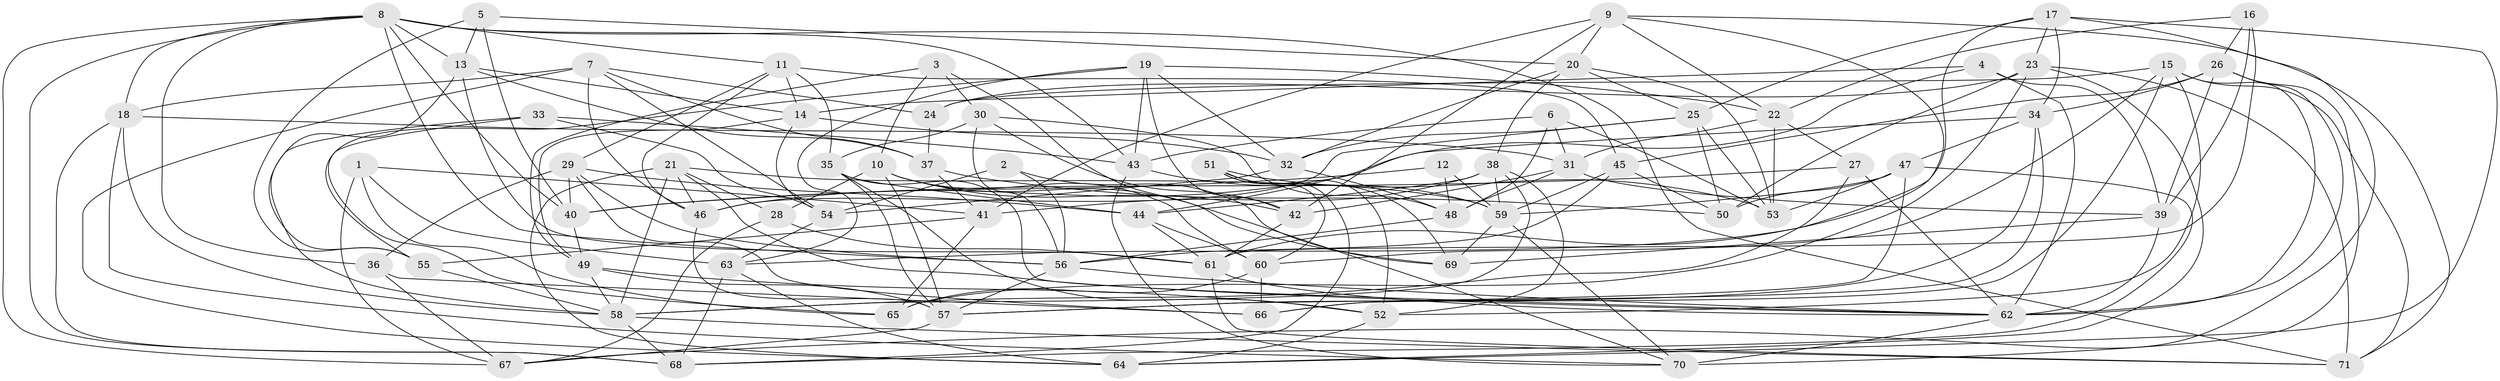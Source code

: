 // original degree distribution, {4: 1.0}
// Generated by graph-tools (version 1.1) at 2025/26/03/09/25 03:26:53]
// undirected, 71 vertices, 204 edges
graph export_dot {
graph [start="1"]
  node [color=gray90,style=filled];
  1;
  2;
  3;
  4;
  5;
  6;
  7;
  8;
  9;
  10;
  11;
  12;
  13;
  14;
  15;
  16;
  17;
  18;
  19;
  20;
  21;
  22;
  23;
  24;
  25;
  26;
  27;
  28;
  29;
  30;
  31;
  32;
  33;
  34;
  35;
  36;
  37;
  38;
  39;
  40;
  41;
  42;
  43;
  44;
  45;
  46;
  47;
  48;
  49;
  50;
  51;
  52;
  53;
  54;
  55;
  56;
  57;
  58;
  59;
  60;
  61;
  62;
  63;
  64;
  65;
  66;
  67;
  68;
  69;
  70;
  71;
  1 -- 41 [weight=1.0];
  1 -- 63 [weight=1.0];
  1 -- 65 [weight=1.0];
  1 -- 67 [weight=1.0];
  2 -- 54 [weight=1.0];
  2 -- 56 [weight=2.0];
  2 -- 69 [weight=1.0];
  3 -- 10 [weight=1.0];
  3 -- 30 [weight=1.0];
  3 -- 49 [weight=1.0];
  3 -- 70 [weight=1.0];
  4 -- 14 [weight=1.0];
  4 -- 39 [weight=1.0];
  4 -- 44 [weight=1.0];
  4 -- 62 [weight=1.0];
  5 -- 13 [weight=1.0];
  5 -- 20 [weight=1.0];
  5 -- 40 [weight=1.0];
  5 -- 55 [weight=1.0];
  6 -- 31 [weight=1.0];
  6 -- 43 [weight=1.0];
  6 -- 48 [weight=1.0];
  6 -- 53 [weight=1.0];
  7 -- 18 [weight=1.0];
  7 -- 24 [weight=1.0];
  7 -- 37 [weight=1.0];
  7 -- 46 [weight=1.0];
  7 -- 54 [weight=1.0];
  7 -- 64 [weight=1.0];
  8 -- 11 [weight=1.0];
  8 -- 13 [weight=1.0];
  8 -- 18 [weight=1.0];
  8 -- 36 [weight=1.0];
  8 -- 40 [weight=1.0];
  8 -- 43 [weight=1.0];
  8 -- 56 [weight=1.0];
  8 -- 67 [weight=1.0];
  8 -- 68 [weight=1.0];
  8 -- 71 [weight=1.0];
  9 -- 20 [weight=1.0];
  9 -- 22 [weight=1.0];
  9 -- 41 [weight=1.0];
  9 -- 42 [weight=1.0];
  9 -- 63 [weight=1.0];
  9 -- 71 [weight=1.0];
  10 -- 28 [weight=1.0];
  10 -- 42 [weight=1.0];
  10 -- 57 [weight=1.0];
  10 -- 60 [weight=1.0];
  10 -- 69 [weight=1.0];
  11 -- 14 [weight=1.0];
  11 -- 29 [weight=1.0];
  11 -- 35 [weight=1.0];
  11 -- 45 [weight=1.0];
  11 -- 46 [weight=1.0];
  12 -- 40 [weight=1.0];
  12 -- 48 [weight=1.0];
  12 -- 59 [weight=2.0];
  13 -- 14 [weight=1.0];
  13 -- 37 [weight=1.0];
  13 -- 55 [weight=1.0];
  13 -- 61 [weight=1.0];
  14 -- 32 [weight=1.0];
  14 -- 49 [weight=1.0];
  14 -- 54 [weight=1.0];
  15 -- 24 [weight=1.0];
  15 -- 52 [weight=1.0];
  15 -- 60 [weight=1.0];
  15 -- 62 [weight=1.0];
  15 -- 66 [weight=1.0];
  15 -- 71 [weight=1.0];
  16 -- 22 [weight=1.0];
  16 -- 26 [weight=1.0];
  16 -- 39 [weight=1.0];
  16 -- 61 [weight=1.0];
  17 -- 23 [weight=1.0];
  17 -- 25 [weight=1.0];
  17 -- 34 [weight=1.0];
  17 -- 61 [weight=1.0];
  17 -- 64 [weight=1.0];
  17 -- 67 [weight=1.0];
  18 -- 31 [weight=1.0];
  18 -- 58 [weight=1.0];
  18 -- 68 [weight=1.0];
  18 -- 70 [weight=1.0];
  19 -- 22 [weight=1.0];
  19 -- 32 [weight=1.0];
  19 -- 42 [weight=1.0];
  19 -- 43 [weight=1.0];
  19 -- 55 [weight=1.0];
  19 -- 63 [weight=1.0];
  20 -- 25 [weight=1.0];
  20 -- 32 [weight=1.0];
  20 -- 38 [weight=1.0];
  20 -- 53 [weight=1.0];
  21 -- 28 [weight=1.0];
  21 -- 46 [weight=1.0];
  21 -- 58 [weight=1.0];
  21 -- 59 [weight=1.0];
  21 -- 62 [weight=1.0];
  21 -- 64 [weight=1.0];
  22 -- 27 [weight=1.0];
  22 -- 31 [weight=1.0];
  22 -- 53 [weight=1.0];
  23 -- 24 [weight=1.0];
  23 -- 50 [weight=1.0];
  23 -- 64 [weight=1.0];
  23 -- 65 [weight=1.0];
  23 -- 71 [weight=1.0];
  24 -- 37 [weight=1.0];
  25 -- 32 [weight=1.0];
  25 -- 46 [weight=1.0];
  25 -- 50 [weight=1.0];
  25 -- 53 [weight=1.0];
  26 -- 34 [weight=1.0];
  26 -- 39 [weight=1.0];
  26 -- 45 [weight=1.0];
  26 -- 62 [weight=1.0];
  26 -- 70 [weight=1.0];
  27 -- 40 [weight=1.0];
  27 -- 58 [weight=1.0];
  27 -- 62 [weight=1.0];
  28 -- 61 [weight=1.0];
  28 -- 67 [weight=1.0];
  29 -- 36 [weight=1.0];
  29 -- 40 [weight=1.0];
  29 -- 44 [weight=1.0];
  29 -- 56 [weight=1.0];
  29 -- 66 [weight=1.0];
  30 -- 35 [weight=1.0];
  30 -- 42 [weight=1.0];
  30 -- 48 [weight=1.0];
  30 -- 56 [weight=2.0];
  31 -- 39 [weight=1.0];
  31 -- 42 [weight=1.0];
  31 -- 48 [weight=1.0];
  32 -- 48 [weight=1.0];
  32 -- 54 [weight=1.0];
  33 -- 43 [weight=1.0];
  33 -- 54 [weight=1.0];
  33 -- 58 [weight=1.0];
  33 -- 65 [weight=1.0];
  34 -- 46 [weight=1.0];
  34 -- 47 [weight=1.0];
  34 -- 57 [weight=1.0];
  34 -- 66 [weight=1.0];
  35 -- 44 [weight=1.0];
  35 -- 52 [weight=1.0];
  35 -- 57 [weight=1.0];
  35 -- 62 [weight=1.0];
  36 -- 66 [weight=1.0];
  36 -- 67 [weight=1.0];
  37 -- 41 [weight=1.0];
  37 -- 50 [weight=2.0];
  38 -- 41 [weight=1.0];
  38 -- 44 [weight=1.0];
  38 -- 52 [weight=1.0];
  38 -- 58 [weight=1.0];
  38 -- 59 [weight=1.0];
  39 -- 62 [weight=1.0];
  39 -- 69 [weight=1.0];
  40 -- 49 [weight=1.0];
  41 -- 55 [weight=1.0];
  41 -- 65 [weight=1.0];
  42 -- 61 [weight=1.0];
  43 -- 59 [weight=1.0];
  43 -- 70 [weight=1.0];
  44 -- 60 [weight=1.0];
  44 -- 61 [weight=1.0];
  45 -- 50 [weight=1.0];
  45 -- 56 [weight=1.0];
  45 -- 59 [weight=2.0];
  46 -- 57 [weight=1.0];
  47 -- 50 [weight=1.0];
  47 -- 53 [weight=1.0];
  47 -- 57 [weight=1.0];
  47 -- 59 [weight=1.0];
  47 -- 68 [weight=1.0];
  48 -- 56 [weight=1.0];
  49 -- 52 [weight=1.0];
  49 -- 57 [weight=1.0];
  49 -- 58 [weight=1.0];
  51 -- 52 [weight=1.0];
  51 -- 53 [weight=1.0];
  51 -- 60 [weight=1.0];
  51 -- 68 [weight=1.0];
  51 -- 69 [weight=2.0];
  52 -- 64 [weight=1.0];
  54 -- 63 [weight=1.0];
  55 -- 58 [weight=2.0];
  56 -- 57 [weight=1.0];
  56 -- 62 [weight=1.0];
  57 -- 67 [weight=1.0];
  58 -- 68 [weight=1.0];
  58 -- 71 [weight=1.0];
  59 -- 69 [weight=1.0];
  59 -- 70 [weight=1.0];
  60 -- 65 [weight=2.0];
  60 -- 66 [weight=2.0];
  61 -- 62 [weight=1.0];
  61 -- 71 [weight=1.0];
  62 -- 70 [weight=1.0];
  63 -- 64 [weight=1.0];
  63 -- 68 [weight=1.0];
}
